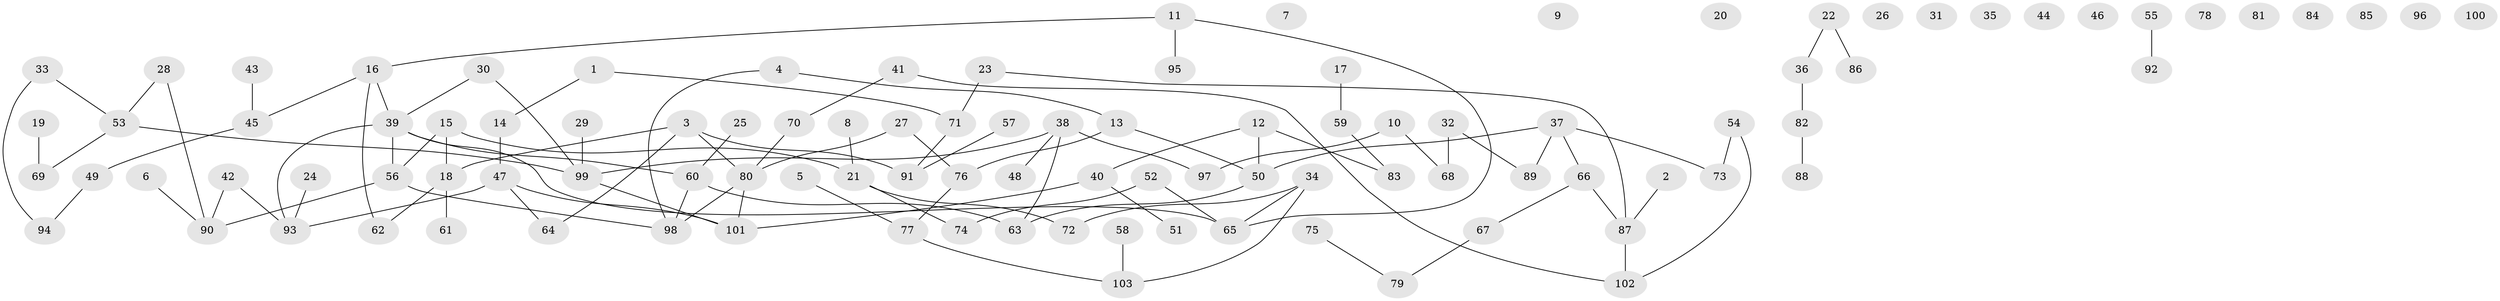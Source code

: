 // coarse degree distribution, {3: 0.07407407407407407, 4: 0.12962962962962962, 2: 0.2037037037037037, 1: 0.2037037037037037, 0: 0.2962962962962963, 9: 0.018518518518518517, 6: 0.037037037037037035, 11: 0.018518518518518517, 7: 0.018518518518518517}
// Generated by graph-tools (version 1.1) at 2025/16/03/04/25 18:16:41]
// undirected, 103 vertices, 108 edges
graph export_dot {
graph [start="1"]
  node [color=gray90,style=filled];
  1;
  2;
  3;
  4;
  5;
  6;
  7;
  8;
  9;
  10;
  11;
  12;
  13;
  14;
  15;
  16;
  17;
  18;
  19;
  20;
  21;
  22;
  23;
  24;
  25;
  26;
  27;
  28;
  29;
  30;
  31;
  32;
  33;
  34;
  35;
  36;
  37;
  38;
  39;
  40;
  41;
  42;
  43;
  44;
  45;
  46;
  47;
  48;
  49;
  50;
  51;
  52;
  53;
  54;
  55;
  56;
  57;
  58;
  59;
  60;
  61;
  62;
  63;
  64;
  65;
  66;
  67;
  68;
  69;
  70;
  71;
  72;
  73;
  74;
  75;
  76;
  77;
  78;
  79;
  80;
  81;
  82;
  83;
  84;
  85;
  86;
  87;
  88;
  89;
  90;
  91;
  92;
  93;
  94;
  95;
  96;
  97;
  98;
  99;
  100;
  101;
  102;
  103;
  1 -- 14;
  1 -- 71;
  2 -- 87;
  3 -- 18;
  3 -- 64;
  3 -- 80;
  3 -- 91;
  4 -- 13;
  4 -- 98;
  5 -- 77;
  6 -- 90;
  8 -- 21;
  10 -- 68;
  10 -- 97;
  11 -- 16;
  11 -- 65;
  11 -- 95;
  12 -- 40;
  12 -- 50;
  12 -- 83;
  13 -- 50;
  13 -- 76;
  14 -- 47;
  15 -- 18;
  15 -- 21;
  15 -- 56;
  16 -- 39;
  16 -- 45;
  16 -- 62;
  17 -- 59;
  18 -- 61;
  18 -- 62;
  19 -- 69;
  21 -- 72;
  21 -- 74;
  22 -- 36;
  22 -- 86;
  23 -- 71;
  23 -- 87;
  24 -- 93;
  25 -- 60;
  27 -- 76;
  27 -- 80;
  28 -- 53;
  28 -- 90;
  29 -- 99;
  30 -- 39;
  30 -- 99;
  32 -- 68;
  32 -- 89;
  33 -- 53;
  33 -- 94;
  34 -- 65;
  34 -- 72;
  34 -- 103;
  36 -- 82;
  37 -- 50;
  37 -- 66;
  37 -- 73;
  37 -- 89;
  38 -- 48;
  38 -- 63;
  38 -- 97;
  38 -- 99;
  39 -- 56;
  39 -- 60;
  39 -- 65;
  39 -- 93;
  40 -- 51;
  40 -- 101;
  41 -- 70;
  41 -- 102;
  42 -- 90;
  42 -- 93;
  43 -- 45;
  45 -- 49;
  47 -- 64;
  47 -- 93;
  47 -- 101;
  49 -- 94;
  50 -- 63;
  52 -- 65;
  52 -- 74;
  53 -- 69;
  53 -- 99;
  54 -- 73;
  54 -- 102;
  55 -- 92;
  56 -- 90;
  56 -- 98;
  57 -- 91;
  58 -- 103;
  59 -- 83;
  60 -- 63;
  60 -- 98;
  66 -- 67;
  66 -- 87;
  67 -- 79;
  70 -- 80;
  71 -- 91;
  75 -- 79;
  76 -- 77;
  77 -- 103;
  80 -- 98;
  80 -- 101;
  82 -- 88;
  87 -- 102;
  99 -- 101;
}
